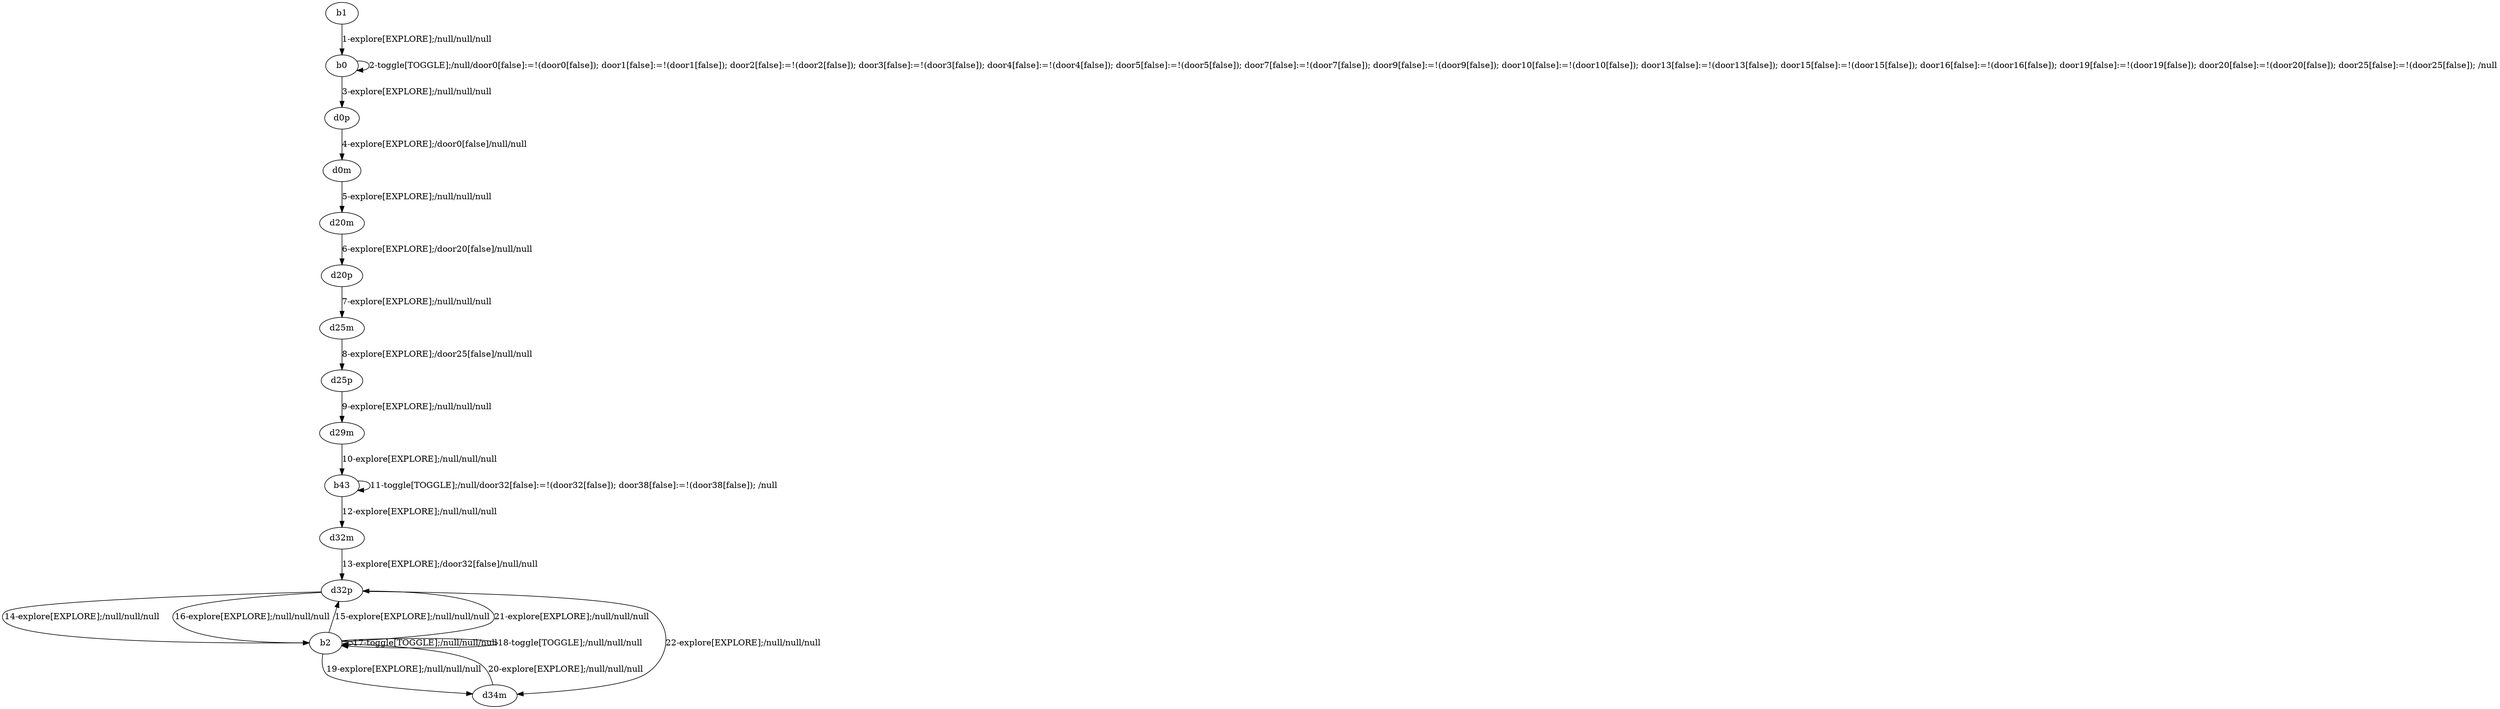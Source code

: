 # Total number of goals covered by this test: 1
# d34m --> b2

digraph g {
"b1" -> "b0" [label = "1-explore[EXPLORE];/null/null/null"];
"b0" -> "b0" [label = "2-toggle[TOGGLE];/null/door0[false]:=!(door0[false]); door1[false]:=!(door1[false]); door2[false]:=!(door2[false]); door3[false]:=!(door3[false]); door4[false]:=!(door4[false]); door5[false]:=!(door5[false]); door7[false]:=!(door7[false]); door9[false]:=!(door9[false]); door10[false]:=!(door10[false]); door13[false]:=!(door13[false]); door15[false]:=!(door15[false]); door16[false]:=!(door16[false]); door19[false]:=!(door19[false]); door20[false]:=!(door20[false]); door25[false]:=!(door25[false]); /null"];
"b0" -> "d0p" [label = "3-explore[EXPLORE];/null/null/null"];
"d0p" -> "d0m" [label = "4-explore[EXPLORE];/door0[false]/null/null"];
"d0m" -> "d20m" [label = "5-explore[EXPLORE];/null/null/null"];
"d20m" -> "d20p" [label = "6-explore[EXPLORE];/door20[false]/null/null"];
"d20p" -> "d25m" [label = "7-explore[EXPLORE];/null/null/null"];
"d25m" -> "d25p" [label = "8-explore[EXPLORE];/door25[false]/null/null"];
"d25p" -> "d29m" [label = "9-explore[EXPLORE];/null/null/null"];
"d29m" -> "b43" [label = "10-explore[EXPLORE];/null/null/null"];
"b43" -> "b43" [label = "11-toggle[TOGGLE];/null/door32[false]:=!(door32[false]); door38[false]:=!(door38[false]); /null"];
"b43" -> "d32m" [label = "12-explore[EXPLORE];/null/null/null"];
"d32m" -> "d32p" [label = "13-explore[EXPLORE];/door32[false]/null/null"];
"d32p" -> "b2" [label = "14-explore[EXPLORE];/null/null/null"];
"b2" -> "d32p" [label = "15-explore[EXPLORE];/null/null/null"];
"d32p" -> "b2" [label = "16-explore[EXPLORE];/null/null/null"];
"b2" -> "b2" [label = "17-toggle[TOGGLE];/null/null/null"];
"b2" -> "b2" [label = "18-toggle[TOGGLE];/null/null/null"];
"b2" -> "d34m" [label = "19-explore[EXPLORE];/null/null/null"];
"d34m" -> "b2" [label = "20-explore[EXPLORE];/null/null/null"];
"b2" -> "d32p" [label = "21-explore[EXPLORE];/null/null/null"];
"d32p" -> "d34m" [label = "22-explore[EXPLORE];/null/null/null"];
}